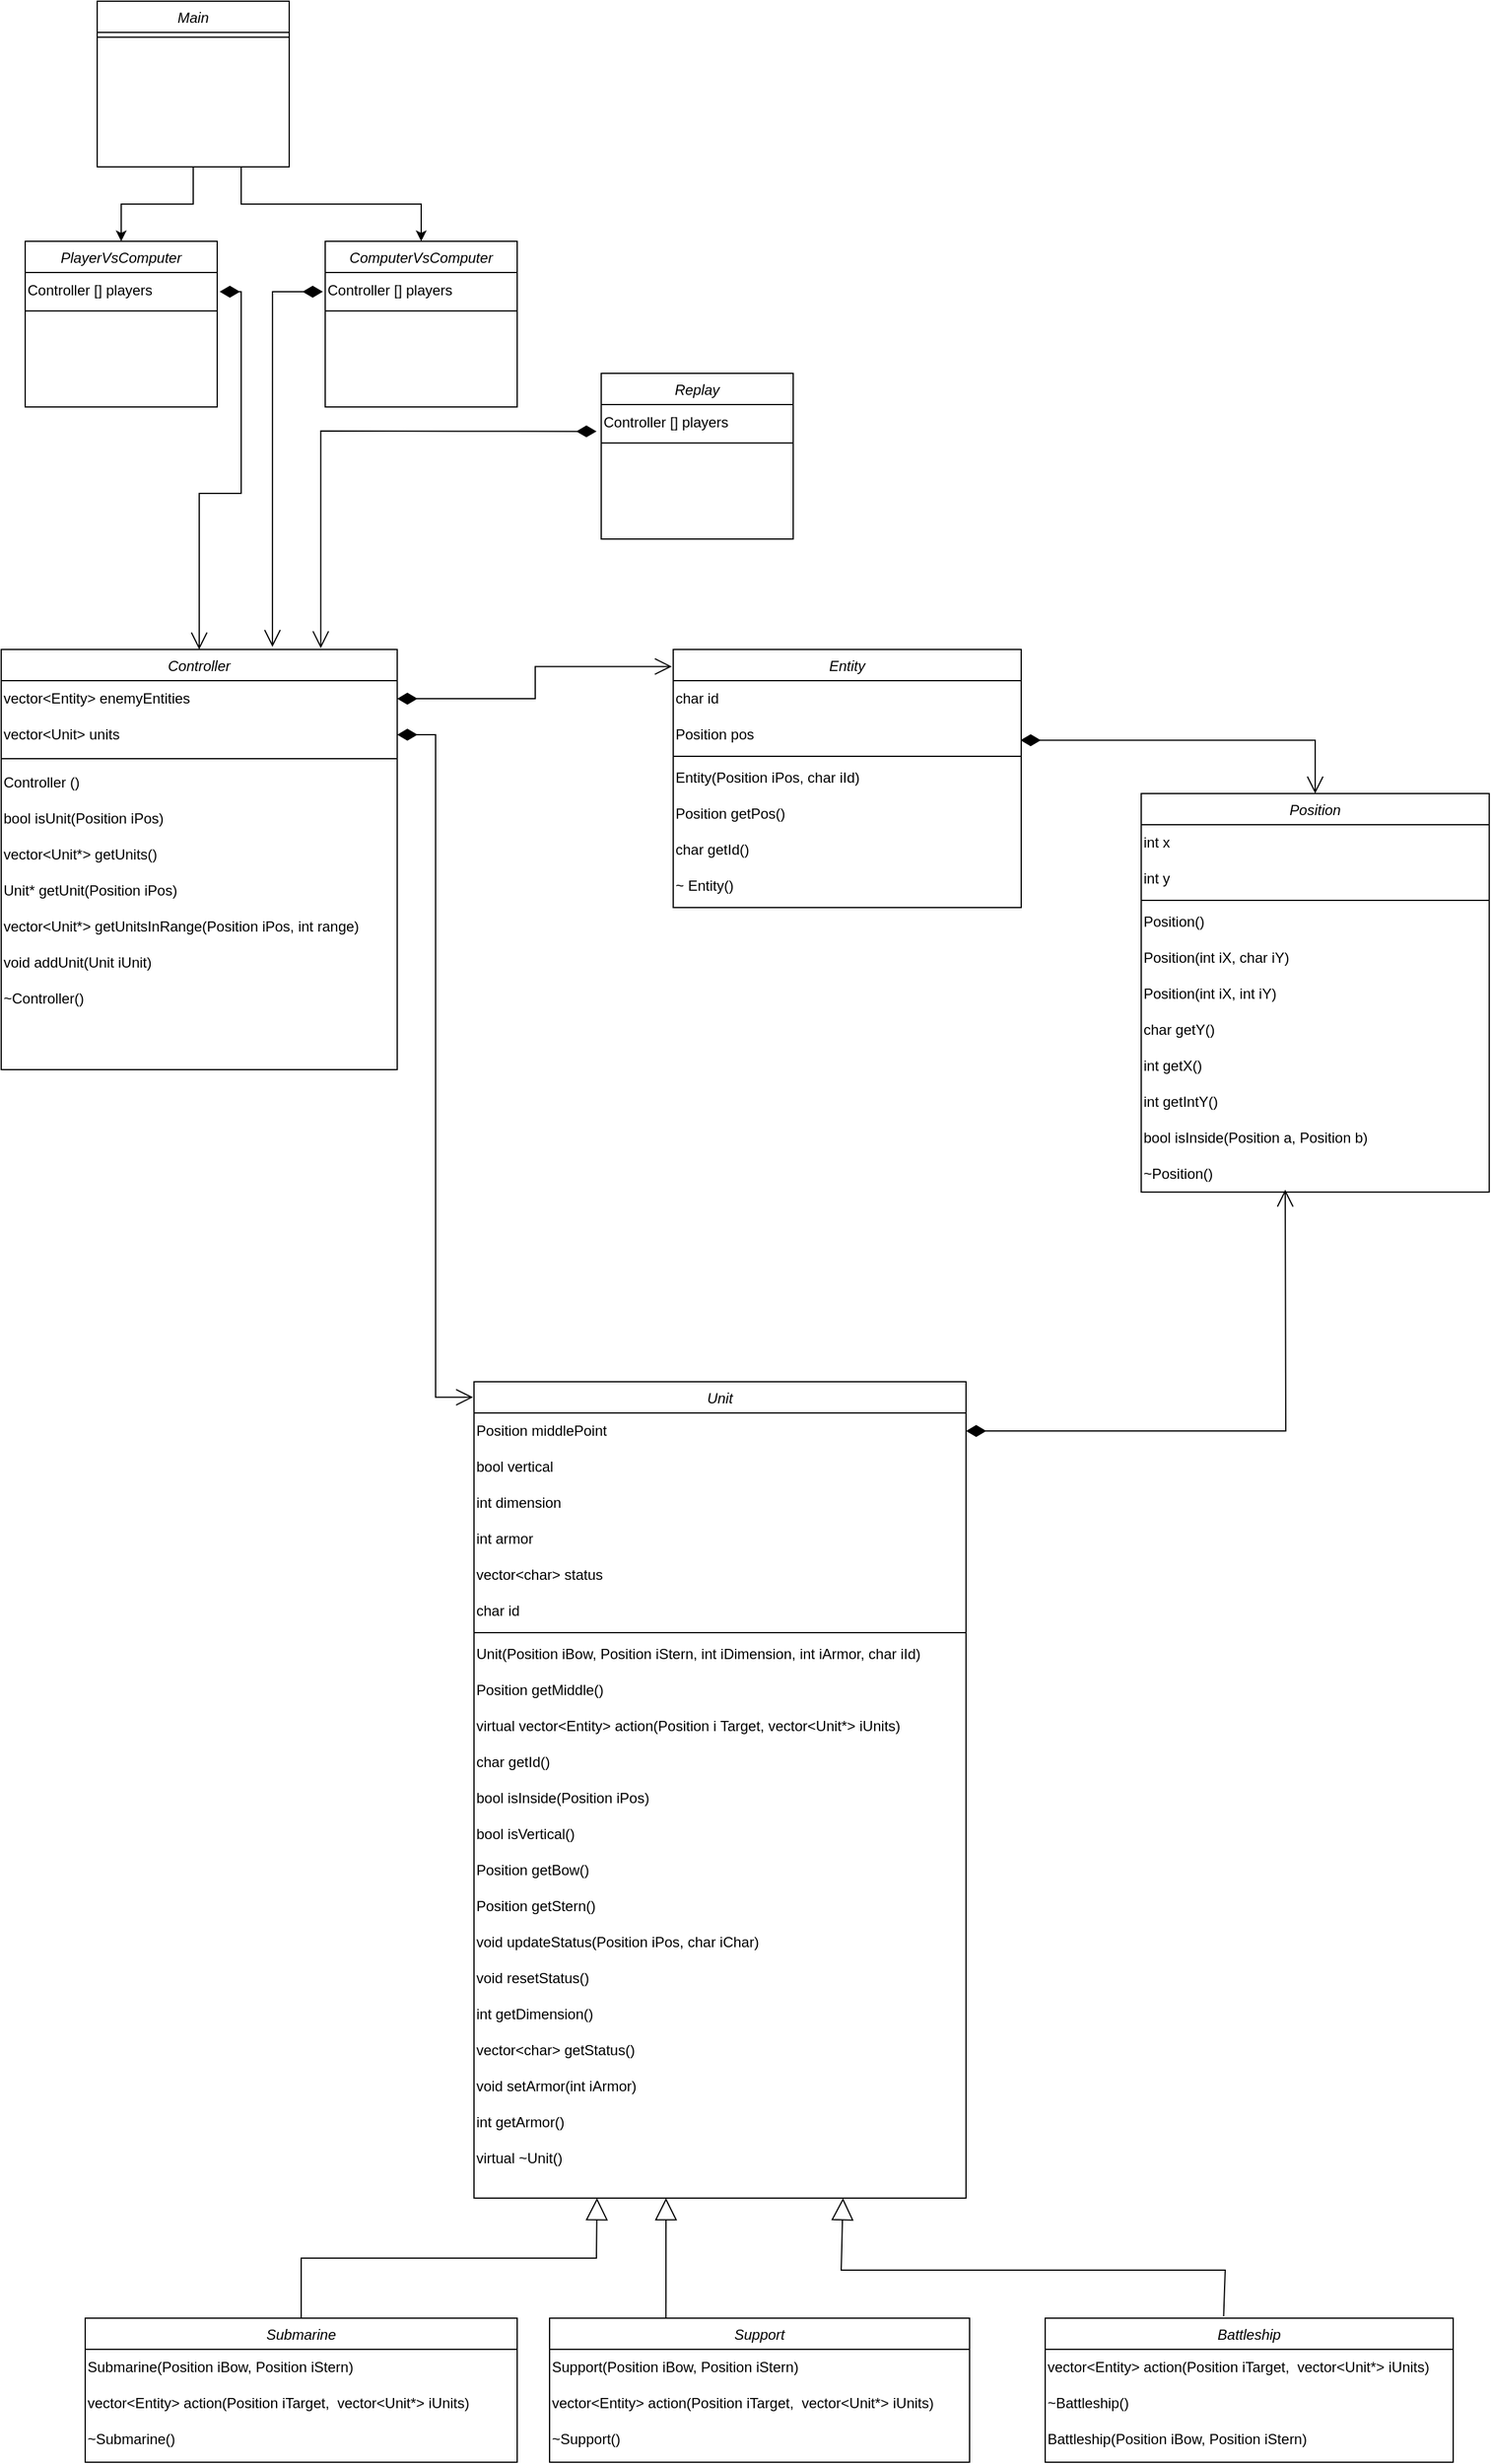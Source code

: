 <mxfile version="20.8.3" type="device"><diagram id="C5RBs43oDa-KdzZeNtuy" name="Page-1"><mxGraphModel dx="1595" dy="872" grid="1" gridSize="10" guides="1" tooltips="1" connect="1" arrows="1" fold="1" page="1" pageScale="1" pageWidth="827" pageHeight="1169" math="0" shadow="0"><root><mxCell id="WIyWlLk6GJQsqaUBKTNV-0"/><mxCell id="WIyWlLk6GJQsqaUBKTNV-1" parent="WIyWlLk6GJQsqaUBKTNV-0"/><mxCell id="rDjXZkEFEKfx2-Y-VsFt-20" style="edgeStyle=orthogonalEdgeStyle;rounded=0;orthogonalLoop=1;jettySize=auto;html=1;" parent="WIyWlLk6GJQsqaUBKTNV-1" source="zkfFHV4jXpPFQw0GAbJ--0" target="rDjXZkEFEKfx2-Y-VsFt-1" edge="1"><mxGeometry relative="1" as="geometry"/></mxCell><mxCell id="rDjXZkEFEKfx2-Y-VsFt-21" style="edgeStyle=orthogonalEdgeStyle;rounded=0;orthogonalLoop=1;jettySize=auto;html=1;exitX=0.75;exitY=1;exitDx=0;exitDy=0;" parent="WIyWlLk6GJQsqaUBKTNV-1" source="zkfFHV4jXpPFQw0GAbJ--0" target="rDjXZkEFEKfx2-Y-VsFt-4" edge="1"><mxGeometry relative="1" as="geometry"/></mxCell><mxCell id="zkfFHV4jXpPFQw0GAbJ--0" value="Main" style="swimlane;fontStyle=2;align=center;verticalAlign=top;childLayout=stackLayout;horizontal=1;startSize=26;horizontalStack=0;resizeParent=1;resizeLast=0;collapsible=1;marginBottom=0;rounded=0;shadow=0;strokeWidth=1;" parent="WIyWlLk6GJQsqaUBKTNV-1" vertex="1"><mxGeometry x="100" y="30" width="160" height="138" as="geometry"><mxRectangle x="230" y="140" width="160" height="26" as="alternateBounds"/></mxGeometry></mxCell><mxCell id="zkfFHV4jXpPFQw0GAbJ--4" value="" style="line;html=1;strokeWidth=1;align=left;verticalAlign=middle;spacingTop=-1;spacingLeft=3;spacingRight=3;rotatable=0;labelPosition=right;points=[];portConstraint=eastwest;" parent="zkfFHV4jXpPFQw0GAbJ--0" vertex="1"><mxGeometry y="26" width="160" height="8" as="geometry"/></mxCell><mxCell id="rDjXZkEFEKfx2-Y-VsFt-1" value="PlayerVsComputer" style="swimlane;fontStyle=2;align=center;verticalAlign=top;childLayout=stackLayout;horizontal=1;startSize=26;horizontalStack=0;resizeParent=1;resizeLast=0;collapsible=1;marginBottom=0;rounded=0;shadow=0;strokeWidth=1;" parent="WIyWlLk6GJQsqaUBKTNV-1" vertex="1"><mxGeometry x="40" y="230" width="160" height="138" as="geometry"><mxRectangle x="230" y="140" width="160" height="26" as="alternateBounds"/></mxGeometry></mxCell><mxCell id="rDjXZkEFEKfx2-Y-VsFt-3" value="Controller [] players" style="text;html=1;align=left;verticalAlign=middle;resizable=0;points=[];autosize=1;strokeColor=none;fillColor=none;" parent="rDjXZkEFEKfx2-Y-VsFt-1" vertex="1"><mxGeometry y="26" width="160" height="30" as="geometry"/></mxCell><mxCell id="rDjXZkEFEKfx2-Y-VsFt-2" value="" style="line;html=1;strokeWidth=1;align=left;verticalAlign=middle;spacingTop=-1;spacingLeft=3;spacingRight=3;rotatable=0;labelPosition=right;points=[];portConstraint=eastwest;" parent="rDjXZkEFEKfx2-Y-VsFt-1" vertex="1"><mxGeometry y="56" width="160" height="4" as="geometry"/></mxCell><mxCell id="rDjXZkEFEKfx2-Y-VsFt-4" value="ComputerVsComputer" style="swimlane;fontStyle=2;align=center;verticalAlign=top;childLayout=stackLayout;horizontal=1;startSize=26;horizontalStack=0;resizeParent=1;resizeLast=0;collapsible=1;marginBottom=0;rounded=0;shadow=0;strokeWidth=1;" parent="WIyWlLk6GJQsqaUBKTNV-1" vertex="1"><mxGeometry x="290" y="230" width="160" height="138" as="geometry"><mxRectangle x="230" y="140" width="160" height="26" as="alternateBounds"/></mxGeometry></mxCell><mxCell id="rDjXZkEFEKfx2-Y-VsFt-5" value="Controller [] players" style="text;html=1;align=left;verticalAlign=middle;resizable=0;points=[];autosize=1;strokeColor=none;fillColor=none;" parent="rDjXZkEFEKfx2-Y-VsFt-4" vertex="1"><mxGeometry y="26" width="160" height="30" as="geometry"/></mxCell><mxCell id="rDjXZkEFEKfx2-Y-VsFt-6" value="" style="line;html=1;strokeWidth=1;align=left;verticalAlign=middle;spacingTop=-1;spacingLeft=3;spacingRight=3;rotatable=0;labelPosition=right;points=[];portConstraint=eastwest;" parent="rDjXZkEFEKfx2-Y-VsFt-4" vertex="1"><mxGeometry y="56" width="160" height="4" as="geometry"/></mxCell><mxCell id="rDjXZkEFEKfx2-Y-VsFt-8" value="Controller" style="swimlane;fontStyle=2;align=center;verticalAlign=top;childLayout=stackLayout;horizontal=1;startSize=26;horizontalStack=0;resizeParent=1;resizeLast=0;collapsible=1;marginBottom=0;rounded=0;shadow=0;strokeWidth=1;" parent="WIyWlLk6GJQsqaUBKTNV-1" vertex="1"><mxGeometry x="20" y="570" width="330" height="350" as="geometry"><mxRectangle x="230" y="140" width="160" height="26" as="alternateBounds"/></mxGeometry></mxCell><mxCell id="rDjXZkEFEKfx2-Y-VsFt-9" value="vector&amp;lt;Entity&amp;gt; enemyEntities" style="text;html=1;align=left;verticalAlign=middle;resizable=0;points=[];autosize=1;strokeColor=none;fillColor=none;" parent="rDjXZkEFEKfx2-Y-VsFt-8" vertex="1"><mxGeometry y="26" width="330" height="30" as="geometry"/></mxCell><mxCell id="rDjXZkEFEKfx2-Y-VsFt-13" value="vector&amp;lt;Unit&amp;gt; units " style="text;html=1;align=left;verticalAlign=middle;resizable=0;points=[];autosize=1;strokeColor=none;fillColor=none;" parent="rDjXZkEFEKfx2-Y-VsFt-8" vertex="1"><mxGeometry y="56" width="330" height="30" as="geometry"/></mxCell><mxCell id="rDjXZkEFEKfx2-Y-VsFt-10" value="" style="line;html=1;strokeWidth=1;align=left;verticalAlign=middle;spacingTop=-1;spacingLeft=3;spacingRight=3;rotatable=0;labelPosition=right;points=[];portConstraint=eastwest;" parent="rDjXZkEFEKfx2-Y-VsFt-8" vertex="1"><mxGeometry y="86" width="330" height="10" as="geometry"/></mxCell><mxCell id="rDjXZkEFEKfx2-Y-VsFt-26" value="Controller ()" style="text;html=1;align=left;verticalAlign=middle;resizable=0;points=[];autosize=1;strokeColor=none;fillColor=none;" parent="rDjXZkEFEKfx2-Y-VsFt-8" vertex="1"><mxGeometry y="96" width="330" height="30" as="geometry"/></mxCell><mxCell id="rDjXZkEFEKfx2-Y-VsFt-27" value="bool isUnit(Position iPos)" style="text;html=1;align=left;verticalAlign=middle;resizable=0;points=[];autosize=1;strokeColor=none;fillColor=none;" parent="rDjXZkEFEKfx2-Y-VsFt-8" vertex="1"><mxGeometry y="126" width="330" height="30" as="geometry"/></mxCell><mxCell id="rDjXZkEFEKfx2-Y-VsFt-28" value="vector&amp;lt;Unit*&amp;gt; getUnits()" style="text;html=1;align=left;verticalAlign=middle;resizable=0;points=[];autosize=1;strokeColor=none;fillColor=none;" parent="rDjXZkEFEKfx2-Y-VsFt-8" vertex="1"><mxGeometry y="156" width="330" height="30" as="geometry"/></mxCell><mxCell id="rDjXZkEFEKfx2-Y-VsFt-29" value="Unit* getUnit(Position iPos)" style="text;html=1;align=left;verticalAlign=middle;resizable=0;points=[];autosize=1;strokeColor=none;fillColor=none;" parent="rDjXZkEFEKfx2-Y-VsFt-8" vertex="1"><mxGeometry y="186" width="330" height="30" as="geometry"/></mxCell><mxCell id="rDjXZkEFEKfx2-Y-VsFt-30" value="vector&amp;lt;Unit*&amp;gt; getUnitsInRange(Position iPos, int range)" style="text;html=1;align=left;verticalAlign=middle;resizable=0;points=[];autosize=1;strokeColor=none;fillColor=none;" parent="rDjXZkEFEKfx2-Y-VsFt-8" vertex="1"><mxGeometry y="216" width="330" height="30" as="geometry"/></mxCell><mxCell id="rDjXZkEFEKfx2-Y-VsFt-31" value="void addUnit(Unit iUnit)" style="text;html=1;align=left;verticalAlign=middle;resizable=0;points=[];autosize=1;strokeColor=none;fillColor=none;" parent="rDjXZkEFEKfx2-Y-VsFt-8" vertex="1"><mxGeometry y="246" width="330" height="30" as="geometry"/></mxCell><mxCell id="jELDrDaK_iB4MSTsJvX1-37" value="&lt;div align=&quot;left&quot;&gt;~Controller()&lt;/div&gt;" style="text;html=1;align=left;verticalAlign=middle;resizable=0;points=[];autosize=1;strokeColor=none;fillColor=none;" vertex="1" parent="rDjXZkEFEKfx2-Y-VsFt-8"><mxGeometry y="276" width="330" height="30" as="geometry"/></mxCell><mxCell id="rDjXZkEFEKfx2-Y-VsFt-22" value="" style="endArrow=open;html=1;endSize=12;startArrow=diamondThin;startSize=14;startFill=1;edgeStyle=orthogonalEdgeStyle;align=left;verticalAlign=bottom;rounded=0;exitX=1.013;exitY=0.533;exitDx=0;exitDy=0;exitPerimeter=0;" parent="WIyWlLk6GJQsqaUBKTNV-1" source="rDjXZkEFEKfx2-Y-VsFt-3" target="rDjXZkEFEKfx2-Y-VsFt-8" edge="1"><mxGeometry x="-0.903" y="2" relative="1" as="geometry"><mxPoint x="180" y="390" as="sourcePoint"/><mxPoint x="340" y="390" as="targetPoint"/><Array as="points"><mxPoint x="220" y="272"/><mxPoint x="220" y="440"/><mxPoint x="185" y="440"/></Array><mxPoint as="offset"/></mxGeometry></mxCell><mxCell id="rDjXZkEFEKfx2-Y-VsFt-24" value="" style="endArrow=open;html=1;endSize=12;startArrow=diamondThin;startSize=14;startFill=1;edgeStyle=orthogonalEdgeStyle;align=left;verticalAlign=bottom;rounded=0;exitX=-0.012;exitY=0.533;exitDx=0;exitDy=0;exitPerimeter=0;entryX=0.685;entryY=-0.006;entryDx=0;entryDy=0;entryPerimeter=0;" parent="WIyWlLk6GJQsqaUBKTNV-1" source="rDjXZkEFEKfx2-Y-VsFt-5" target="rDjXZkEFEKfx2-Y-VsFt-8" edge="1"><mxGeometry x="-0.85" y="-12" relative="1" as="geometry"><mxPoint x="220" y="390" as="sourcePoint"/><mxPoint x="240" y="560" as="targetPoint"/><Array as="points"><mxPoint x="246" y="272"/></Array><mxPoint as="offset"/></mxGeometry></mxCell><mxCell id="rDjXZkEFEKfx2-Y-VsFt-33" value="Unit" style="swimlane;fontStyle=2;align=center;verticalAlign=top;childLayout=stackLayout;horizontal=1;startSize=26;horizontalStack=0;resizeParent=1;resizeLast=0;collapsible=1;marginBottom=0;rounded=0;shadow=0;strokeWidth=1;" parent="WIyWlLk6GJQsqaUBKTNV-1" vertex="1"><mxGeometry x="414" y="1180" width="410" height="680" as="geometry"><mxRectangle x="230" y="140" width="160" height="26" as="alternateBounds"/></mxGeometry></mxCell><mxCell id="rDjXZkEFEKfx2-Y-VsFt-34" value="Position middlePoint" style="text;html=1;align=left;verticalAlign=middle;resizable=0;points=[];autosize=1;strokeColor=none;fillColor=none;" parent="rDjXZkEFEKfx2-Y-VsFt-33" vertex="1"><mxGeometry y="26" width="410" height="30" as="geometry"/></mxCell><mxCell id="rDjXZkEFEKfx2-Y-VsFt-35" value="bool vertical" style="text;html=1;align=left;verticalAlign=middle;resizable=0;points=[];autosize=1;strokeColor=none;fillColor=none;" parent="rDjXZkEFEKfx2-Y-VsFt-33" vertex="1"><mxGeometry y="56" width="410" height="30" as="geometry"/></mxCell><mxCell id="rDjXZkEFEKfx2-Y-VsFt-36" value="int dimension" style="text;html=1;align=left;verticalAlign=middle;resizable=0;points=[];autosize=1;strokeColor=none;fillColor=none;" parent="rDjXZkEFEKfx2-Y-VsFt-33" vertex="1"><mxGeometry y="86" width="410" height="30" as="geometry"/></mxCell><mxCell id="rDjXZkEFEKfx2-Y-VsFt-44" value="int armor" style="text;html=1;align=left;verticalAlign=middle;resizable=0;points=[];autosize=1;strokeColor=none;fillColor=none;" parent="rDjXZkEFEKfx2-Y-VsFt-33" vertex="1"><mxGeometry y="116" width="410" height="30" as="geometry"/></mxCell><mxCell id="rDjXZkEFEKfx2-Y-VsFt-45" value="vector&amp;lt;char&amp;gt; status" style="text;html=1;align=left;verticalAlign=middle;resizable=0;points=[];autosize=1;strokeColor=none;fillColor=none;" parent="rDjXZkEFEKfx2-Y-VsFt-33" vertex="1"><mxGeometry y="146" width="410" height="30" as="geometry"/></mxCell><mxCell id="rDjXZkEFEKfx2-Y-VsFt-46" value="char id" style="text;html=1;align=left;verticalAlign=middle;resizable=0;points=[];autosize=1;strokeColor=none;fillColor=none;" parent="rDjXZkEFEKfx2-Y-VsFt-33" vertex="1"><mxGeometry y="176" width="410" height="30" as="geometry"/></mxCell><mxCell id="rDjXZkEFEKfx2-Y-VsFt-37" value="" style="line;html=1;strokeWidth=1;align=left;verticalAlign=middle;spacingTop=-1;spacingLeft=3;spacingRight=3;rotatable=0;labelPosition=right;points=[];portConstraint=eastwest;" parent="rDjXZkEFEKfx2-Y-VsFt-33" vertex="1"><mxGeometry y="206" width="410" height="6" as="geometry"/></mxCell><mxCell id="rDjXZkEFEKfx2-Y-VsFt-38" value="Unit(Position iBow, Position iStern, int iDimension, int iArmor, char iId)" style="text;html=1;align=left;verticalAlign=middle;resizable=0;points=[];autosize=1;strokeColor=none;fillColor=none;" parent="rDjXZkEFEKfx2-Y-VsFt-33" vertex="1"><mxGeometry y="212" width="410" height="30" as="geometry"/></mxCell><mxCell id="rDjXZkEFEKfx2-Y-VsFt-39" value="Position getMiddle()" style="text;html=1;align=left;verticalAlign=middle;resizable=0;points=[];autosize=1;strokeColor=none;fillColor=none;" parent="rDjXZkEFEKfx2-Y-VsFt-33" vertex="1"><mxGeometry y="242" width="410" height="30" as="geometry"/></mxCell><mxCell id="rDjXZkEFEKfx2-Y-VsFt-40" value="virtual vector&amp;lt;Entity&amp;gt; action(Position i Target, vector&amp;lt;Unit*&amp;gt; iUnits)" style="text;html=1;align=left;verticalAlign=middle;resizable=0;points=[];autosize=1;strokeColor=none;fillColor=none;" parent="rDjXZkEFEKfx2-Y-VsFt-33" vertex="1"><mxGeometry y="272" width="410" height="30" as="geometry"/></mxCell><mxCell id="rDjXZkEFEKfx2-Y-VsFt-41" value="char getId()" style="text;html=1;align=left;verticalAlign=middle;resizable=0;points=[];autosize=1;strokeColor=none;fillColor=none;" parent="rDjXZkEFEKfx2-Y-VsFt-33" vertex="1"><mxGeometry y="302" width="410" height="30" as="geometry"/></mxCell><mxCell id="rDjXZkEFEKfx2-Y-VsFt-42" value="bool isInside(Position iPos)" style="text;html=1;align=left;verticalAlign=middle;resizable=0;points=[];autosize=1;strokeColor=none;fillColor=none;" parent="rDjXZkEFEKfx2-Y-VsFt-33" vertex="1"><mxGeometry y="332" width="410" height="30" as="geometry"/></mxCell><mxCell id="rDjXZkEFEKfx2-Y-VsFt-43" value="bool isVertical()" style="text;html=1;align=left;verticalAlign=middle;resizable=0;points=[];autosize=1;strokeColor=none;fillColor=none;" parent="rDjXZkEFEKfx2-Y-VsFt-33" vertex="1"><mxGeometry y="362" width="410" height="30" as="geometry"/></mxCell><mxCell id="jELDrDaK_iB4MSTsJvX1-11" value="Position getBow()" style="text;html=1;align=left;verticalAlign=middle;resizable=0;points=[];autosize=1;strokeColor=none;fillColor=none;" vertex="1" parent="rDjXZkEFEKfx2-Y-VsFt-33"><mxGeometry y="392" width="410" height="30" as="geometry"/></mxCell><mxCell id="jELDrDaK_iB4MSTsJvX1-12" value="&lt;div align=&quot;left&quot;&gt;Position getStern()&lt;br&gt;&lt;/div&gt;" style="text;html=1;align=left;verticalAlign=middle;resizable=0;points=[];autosize=1;strokeColor=none;fillColor=none;" vertex="1" parent="rDjXZkEFEKfx2-Y-VsFt-33"><mxGeometry y="422" width="410" height="30" as="geometry"/></mxCell><mxCell id="jELDrDaK_iB4MSTsJvX1-13" value="&lt;div align=&quot;left&quot;&gt;void updateStatus(Position iPos, char iChar)&lt;/div&gt;" style="text;html=1;align=left;verticalAlign=middle;resizable=0;points=[];autosize=1;strokeColor=none;fillColor=none;" vertex="1" parent="rDjXZkEFEKfx2-Y-VsFt-33"><mxGeometry y="452" width="410" height="30" as="geometry"/></mxCell><mxCell id="jELDrDaK_iB4MSTsJvX1-14" value="&lt;div align=&quot;left&quot;&gt;void resetStatus()&lt;br&gt;&lt;/div&gt;" style="text;html=1;align=left;verticalAlign=middle;resizable=0;points=[];autosize=1;strokeColor=none;fillColor=none;" vertex="1" parent="rDjXZkEFEKfx2-Y-VsFt-33"><mxGeometry y="482" width="410" height="30" as="geometry"/></mxCell><mxCell id="jELDrDaK_iB4MSTsJvX1-15" value="&lt;div align=&quot;left&quot;&gt;int getDimension()&lt;br&gt;&lt;/div&gt;" style="text;html=1;align=left;verticalAlign=middle;resizable=0;points=[];autosize=1;strokeColor=none;fillColor=none;" vertex="1" parent="rDjXZkEFEKfx2-Y-VsFt-33"><mxGeometry y="512" width="410" height="30" as="geometry"/></mxCell><mxCell id="jELDrDaK_iB4MSTsJvX1-16" value="&lt;div align=&quot;left&quot;&gt;vector&amp;lt;char&amp;gt; getStatus()&lt;/div&gt;" style="text;html=1;align=left;verticalAlign=middle;resizable=0;points=[];autosize=1;strokeColor=none;fillColor=none;" vertex="1" parent="rDjXZkEFEKfx2-Y-VsFt-33"><mxGeometry y="542" width="410" height="30" as="geometry"/></mxCell><mxCell id="jELDrDaK_iB4MSTsJvX1-17" value="&lt;div align=&quot;left&quot;&gt;void setArmor(int iArmor)&lt;/div&gt;" style="text;html=1;align=left;verticalAlign=middle;resizable=0;points=[];autosize=1;strokeColor=none;fillColor=none;" vertex="1" parent="rDjXZkEFEKfx2-Y-VsFt-33"><mxGeometry y="572" width="410" height="30" as="geometry"/></mxCell><mxCell id="jELDrDaK_iB4MSTsJvX1-18" value="&lt;div align=&quot;left&quot;&gt;int getArmor()&lt;/div&gt;" style="text;html=1;align=left;verticalAlign=middle;resizable=0;points=[];autosize=1;strokeColor=none;fillColor=none;" vertex="1" parent="rDjXZkEFEKfx2-Y-VsFt-33"><mxGeometry y="602" width="410" height="30" as="geometry"/></mxCell><mxCell id="jELDrDaK_iB4MSTsJvX1-19" value="&lt;div align=&quot;left&quot;&gt;virtual ~Unit()&lt;/div&gt;" style="text;html=1;align=left;verticalAlign=middle;resizable=0;points=[];autosize=1;strokeColor=none;fillColor=none;" vertex="1" parent="rDjXZkEFEKfx2-Y-VsFt-33"><mxGeometry y="632" width="410" height="30" as="geometry"/></mxCell><mxCell id="rDjXZkEFEKfx2-Y-VsFt-47" value="Submarine" style="swimlane;fontStyle=2;align=center;verticalAlign=top;childLayout=stackLayout;horizontal=1;startSize=26;horizontalStack=0;resizeParent=1;resizeLast=0;collapsible=1;marginBottom=0;rounded=0;shadow=0;strokeWidth=1;" parent="WIyWlLk6GJQsqaUBKTNV-1" vertex="1"><mxGeometry x="90" y="1960" width="360" height="120" as="geometry"><mxRectangle x="230" y="140" width="160" height="26" as="alternateBounds"/></mxGeometry></mxCell><mxCell id="jELDrDaK_iB4MSTsJvX1-3" value="&lt;div align=&quot;left&quot;&gt;Submarine(Position iBow, Position iStern)&lt;/div&gt;" style="text;html=1;align=left;verticalAlign=middle;resizable=0;points=[];autosize=1;strokeColor=none;fillColor=none;" vertex="1" parent="rDjXZkEFEKfx2-Y-VsFt-47"><mxGeometry y="26" width="360" height="30" as="geometry"/></mxCell><mxCell id="jELDrDaK_iB4MSTsJvX1-6" value="&lt;div align=&quot;left&quot;&gt;vector&amp;lt;Entity&amp;gt; action(Position iTarget,&amp;nbsp; vector&amp;lt;Unit*&amp;gt; iUnits)&lt;/div&gt;" style="text;html=1;align=left;verticalAlign=middle;resizable=0;points=[];autosize=1;strokeColor=none;fillColor=none;" vertex="1" parent="rDjXZkEFEKfx2-Y-VsFt-47"><mxGeometry y="56" width="360" height="30" as="geometry"/></mxCell><mxCell id="jELDrDaK_iB4MSTsJvX1-10" value="&lt;div align=&quot;left&quot;&gt;~Submarine()&lt;br&gt;&lt;/div&gt;" style="text;html=1;align=left;verticalAlign=middle;resizable=0;points=[];autosize=1;strokeColor=none;fillColor=none;" vertex="1" parent="rDjXZkEFEKfx2-Y-VsFt-47"><mxGeometry y="86" width="360" height="30" as="geometry"/></mxCell><mxCell id="rDjXZkEFEKfx2-Y-VsFt-61" value="Support" style="swimlane;fontStyle=2;align=center;verticalAlign=top;childLayout=stackLayout;horizontal=1;startSize=26;horizontalStack=0;resizeParent=1;resizeLast=0;collapsible=1;marginBottom=0;rounded=0;shadow=0;strokeWidth=1;" parent="WIyWlLk6GJQsqaUBKTNV-1" vertex="1"><mxGeometry x="477" y="1960" width="350" height="120" as="geometry"><mxRectangle x="230" y="140" width="160" height="26" as="alternateBounds"/></mxGeometry></mxCell><mxCell id="jELDrDaK_iB4MSTsJvX1-2" value="Support(Position iBow, Position iStern)" style="text;html=1;align=left;verticalAlign=middle;resizable=0;points=[];autosize=1;strokeColor=none;fillColor=none;" vertex="1" parent="rDjXZkEFEKfx2-Y-VsFt-61"><mxGeometry y="26" width="350" height="30" as="geometry"/></mxCell><mxCell id="jELDrDaK_iB4MSTsJvX1-4" value="&lt;div align=&quot;left&quot;&gt;vector&amp;lt;Entity&amp;gt; action(Position iTarget,&amp;nbsp; vector&amp;lt;Unit*&amp;gt; iUnits)&lt;/div&gt;" style="text;html=1;align=left;verticalAlign=middle;resizable=0;points=[];autosize=1;strokeColor=none;fillColor=none;" vertex="1" parent="rDjXZkEFEKfx2-Y-VsFt-61"><mxGeometry y="56" width="350" height="30" as="geometry"/></mxCell><mxCell id="jELDrDaK_iB4MSTsJvX1-8" value="&lt;div align=&quot;left&quot;&gt;~Support()&lt;br&gt;&lt;/div&gt;" style="text;html=1;align=left;verticalAlign=middle;resizable=0;points=[];autosize=1;strokeColor=none;fillColor=none;" vertex="1" parent="rDjXZkEFEKfx2-Y-VsFt-61"><mxGeometry y="86" width="350" height="30" as="geometry"/></mxCell><mxCell id="rDjXZkEFEKfx2-Y-VsFt-63" value="Battleship" style="swimlane;fontStyle=2;align=center;verticalAlign=top;childLayout=stackLayout;horizontal=1;startSize=26;horizontalStack=0;resizeParent=1;resizeLast=0;collapsible=1;marginBottom=0;rounded=0;shadow=0;strokeWidth=1;" parent="WIyWlLk6GJQsqaUBKTNV-1" vertex="1"><mxGeometry x="890" y="1960" width="340" height="120" as="geometry"><mxRectangle x="230" y="140" width="160" height="26" as="alternateBounds"/></mxGeometry></mxCell><mxCell id="jELDrDaK_iB4MSTsJvX1-5" value="&lt;div align=&quot;left&quot;&gt;vector&amp;lt;Entity&amp;gt; action(Position iTarget,&amp;nbsp; vector&amp;lt;Unit*&amp;gt; iUnits)&lt;/div&gt;" style="text;html=1;align=left;verticalAlign=middle;resizable=0;points=[];autosize=1;strokeColor=none;fillColor=none;" vertex="1" parent="rDjXZkEFEKfx2-Y-VsFt-63"><mxGeometry y="26" width="340" height="30" as="geometry"/></mxCell><mxCell id="jELDrDaK_iB4MSTsJvX1-9" value="&lt;div align=&quot;left&quot;&gt;~Battleship()&lt;br&gt;&lt;/div&gt;" style="text;html=1;align=left;verticalAlign=middle;resizable=0;points=[];autosize=1;strokeColor=none;fillColor=none;" vertex="1" parent="rDjXZkEFEKfx2-Y-VsFt-63"><mxGeometry y="56" width="340" height="30" as="geometry"/></mxCell><mxCell id="jELDrDaK_iB4MSTsJvX1-0" value="Battleship(Position iBow, Position iStern)" style="text;html=1;align=left;verticalAlign=middle;resizable=0;points=[];autosize=1;strokeColor=none;fillColor=none;" vertex="1" parent="rDjXZkEFEKfx2-Y-VsFt-63"><mxGeometry y="86" width="340" height="30" as="geometry"/></mxCell><mxCell id="rDjXZkEFEKfx2-Y-VsFt-65" value="" style="endArrow=block;endSize=16;endFill=0;html=1;rounded=0;exitX=0.5;exitY=0;exitDx=0;exitDy=0;entryX=0.25;entryY=1;entryDx=0;entryDy=0;" parent="WIyWlLk6GJQsqaUBKTNV-1" edge="1" target="rDjXZkEFEKfx2-Y-VsFt-33" source="rDjXZkEFEKfx2-Y-VsFt-47"><mxGeometry x="-0.125" y="10" width="160" relative="1" as="geometry"><mxPoint x="390" y="1600" as="sourcePoint"/><mxPoint x="520" y="1540" as="targetPoint"/><Array as="points"><mxPoint x="270" y="1910"/><mxPoint x="516" y="1910"/></Array><mxPoint as="offset"/></mxGeometry></mxCell><mxCell id="rDjXZkEFEKfx2-Y-VsFt-67" value="" style="endArrow=block;endSize=16;endFill=0;html=1;rounded=0;exitX=0.405;exitY=-0.013;exitDx=0;exitDy=0;entryX=0.75;entryY=1;entryDx=0;entryDy=0;exitPerimeter=0;" parent="WIyWlLk6GJQsqaUBKTNV-1" target="rDjXZkEFEKfx2-Y-VsFt-33" edge="1"><mxGeometry x="-0.125" y="10" width="160" relative="1" as="geometry"><mxPoint x="1038.7" y="1958.44" as="sourcePoint"/><mxPoint x="721.5" y="1552" as="targetPoint"/><Array as="points"><mxPoint x="1040" y="1920"/><mxPoint x="720" y="1920"/></Array><mxPoint as="offset"/></mxGeometry></mxCell><mxCell id="rDjXZkEFEKfx2-Y-VsFt-68" value="" style="endArrow=open;html=1;endSize=12;startArrow=diamondThin;startSize=14;startFill=1;edgeStyle=orthogonalEdgeStyle;align=left;verticalAlign=bottom;rounded=0;entryX=-0.002;entryY=0.019;entryDx=0;entryDy=0;entryPerimeter=0;" parent="WIyWlLk6GJQsqaUBKTNV-1" source="rDjXZkEFEKfx2-Y-VsFt-13" target="rDjXZkEFEKfx2-Y-VsFt-33" edge="1"><mxGeometry x="-0.863" y="15" relative="1" as="geometry"><mxPoint x="280" y="560" as="sourcePoint"/><mxPoint x="440" y="560" as="targetPoint"/><mxPoint as="offset"/></mxGeometry></mxCell><mxCell id="rDjXZkEFEKfx2-Y-VsFt-66" value="" style="endArrow=block;endSize=16;endFill=0;html=1;rounded=0;exitX=0.277;exitY=0;exitDx=0;exitDy=0;exitPerimeter=0;" parent="WIyWlLk6GJQsqaUBKTNV-1" edge="1" source="rDjXZkEFEKfx2-Y-VsFt-61"><mxGeometry x="-0.125" y="10" width="160" relative="1" as="geometry"><mxPoint x="570" y="1600" as="sourcePoint"/><mxPoint x="574" y="1860" as="targetPoint"/><Array as="points"/><mxPoint as="offset"/></mxGeometry></mxCell><mxCell id="rDjXZkEFEKfx2-Y-VsFt-69" value="Position" style="swimlane;fontStyle=2;align=center;verticalAlign=top;childLayout=stackLayout;horizontal=1;startSize=26;horizontalStack=0;resizeParent=1;resizeLast=0;collapsible=1;marginBottom=0;rounded=0;shadow=0;strokeWidth=1;" parent="WIyWlLk6GJQsqaUBKTNV-1" vertex="1"><mxGeometry x="970" y="690" width="290" height="332" as="geometry"><mxRectangle x="230" y="140" width="160" height="26" as="alternateBounds"/></mxGeometry></mxCell><mxCell id="rDjXZkEFEKfx2-Y-VsFt-70" value="int x" style="text;html=1;align=left;verticalAlign=middle;resizable=0;points=[];autosize=1;strokeColor=none;fillColor=none;" parent="rDjXZkEFEKfx2-Y-VsFt-69" vertex="1"><mxGeometry y="26" width="290" height="30" as="geometry"/></mxCell><mxCell id="rDjXZkEFEKfx2-Y-VsFt-71" value="int y" style="text;html=1;align=left;verticalAlign=middle;resizable=0;points=[];autosize=1;strokeColor=none;fillColor=none;" parent="rDjXZkEFEKfx2-Y-VsFt-69" vertex="1"><mxGeometry y="56" width="290" height="30" as="geometry"/></mxCell><mxCell id="rDjXZkEFEKfx2-Y-VsFt-76" value="" style="line;html=1;strokeWidth=1;align=left;verticalAlign=middle;spacingTop=-1;spacingLeft=3;spacingRight=3;rotatable=0;labelPosition=right;points=[];portConstraint=eastwest;" parent="rDjXZkEFEKfx2-Y-VsFt-69" vertex="1"><mxGeometry y="86" width="290" height="6" as="geometry"/></mxCell><mxCell id="rDjXZkEFEKfx2-Y-VsFt-77" value="Position()" style="text;html=1;align=left;verticalAlign=middle;resizable=0;points=[];autosize=1;strokeColor=none;fillColor=none;" parent="rDjXZkEFEKfx2-Y-VsFt-69" vertex="1"><mxGeometry y="92" width="290" height="30" as="geometry"/></mxCell><mxCell id="rDjXZkEFEKfx2-Y-VsFt-78" value="Position(int iX, char iY)" style="text;html=1;align=left;verticalAlign=middle;resizable=0;points=[];autosize=1;strokeColor=none;fillColor=none;" parent="rDjXZkEFEKfx2-Y-VsFt-69" vertex="1"><mxGeometry y="122" width="290" height="30" as="geometry"/></mxCell><mxCell id="jELDrDaK_iB4MSTsJvX1-31" value="&lt;div align=&quot;left&quot;&gt;Position(int iX, int iY)&lt;/div&gt;" style="text;html=1;align=left;verticalAlign=middle;resizable=0;points=[];autosize=1;strokeColor=none;fillColor=none;" vertex="1" parent="rDjXZkEFEKfx2-Y-VsFt-69"><mxGeometry y="152" width="290" height="30" as="geometry"/></mxCell><mxCell id="jELDrDaK_iB4MSTsJvX1-32" value="&lt;div align=&quot;left&quot;&gt;char getY()&lt;/div&gt;" style="text;html=1;align=left;verticalAlign=middle;resizable=0;points=[];autosize=1;strokeColor=none;fillColor=none;" vertex="1" parent="rDjXZkEFEKfx2-Y-VsFt-69"><mxGeometry y="182" width="290" height="30" as="geometry"/></mxCell><mxCell id="jELDrDaK_iB4MSTsJvX1-33" value="&lt;div align=&quot;left&quot;&gt;int getX()&lt;/div&gt;" style="text;html=1;align=left;verticalAlign=middle;resizable=0;points=[];autosize=1;strokeColor=none;fillColor=none;" vertex="1" parent="rDjXZkEFEKfx2-Y-VsFt-69"><mxGeometry y="212" width="290" height="30" as="geometry"/></mxCell><mxCell id="jELDrDaK_iB4MSTsJvX1-34" value="&lt;div align=&quot;left&quot;&gt;int getIntY()&lt;/div&gt;" style="text;html=1;align=left;verticalAlign=middle;resizable=0;points=[];autosize=1;strokeColor=none;fillColor=none;" vertex="1" parent="rDjXZkEFEKfx2-Y-VsFt-69"><mxGeometry y="242" width="290" height="30" as="geometry"/></mxCell><mxCell id="jELDrDaK_iB4MSTsJvX1-35" value="&lt;div align=&quot;left&quot;&gt;bool isInside(Position a, Position b)&lt;/div&gt;" style="text;html=1;align=left;verticalAlign=middle;resizable=0;points=[];autosize=1;strokeColor=none;fillColor=none;" vertex="1" parent="rDjXZkEFEKfx2-Y-VsFt-69"><mxGeometry y="272" width="290" height="30" as="geometry"/></mxCell><mxCell id="jELDrDaK_iB4MSTsJvX1-36" value="&lt;div align=&quot;left&quot;&gt;~Position()&lt;/div&gt;" style="text;html=1;align=left;verticalAlign=middle;resizable=0;points=[];autosize=1;strokeColor=none;fillColor=none;" vertex="1" parent="rDjXZkEFEKfx2-Y-VsFt-69"><mxGeometry y="302" width="290" height="30" as="geometry"/></mxCell><mxCell id="rDjXZkEFEKfx2-Y-VsFt-83" value="" style="endArrow=open;html=1;endSize=12;startArrow=diamondThin;startSize=14;startFill=1;edgeStyle=orthogonalEdgeStyle;align=left;verticalAlign=bottom;rounded=0;" parent="WIyWlLk6GJQsqaUBKTNV-1" source="rDjXZkEFEKfx2-Y-VsFt-34" edge="1"><mxGeometry x="-0.957" y="21" relative="1" as="geometry"><mxPoint x="720" y="640" as="sourcePoint"/><mxPoint x="1090" y="1020" as="targetPoint"/><mxPoint as="offset"/></mxGeometry></mxCell><mxCell id="rDjXZkEFEKfx2-Y-VsFt-85" value="Replay" style="swimlane;fontStyle=2;align=center;verticalAlign=top;childLayout=stackLayout;horizontal=1;startSize=26;horizontalStack=0;resizeParent=1;resizeLast=0;collapsible=1;marginBottom=0;rounded=0;shadow=0;strokeWidth=1;" parent="WIyWlLk6GJQsqaUBKTNV-1" vertex="1"><mxGeometry x="520" y="340" width="160" height="138" as="geometry"><mxRectangle x="230" y="140" width="160" height="26" as="alternateBounds"/></mxGeometry></mxCell><mxCell id="rDjXZkEFEKfx2-Y-VsFt-86" value="Controller [] players" style="text;html=1;align=left;verticalAlign=middle;resizable=0;points=[];autosize=1;strokeColor=none;fillColor=none;" parent="rDjXZkEFEKfx2-Y-VsFt-85" vertex="1"><mxGeometry y="26" width="160" height="30" as="geometry"/></mxCell><mxCell id="rDjXZkEFEKfx2-Y-VsFt-87" value="" style="line;html=1;strokeWidth=1;align=left;verticalAlign=middle;spacingTop=-1;spacingLeft=3;spacingRight=3;rotatable=0;labelPosition=right;points=[];portConstraint=eastwest;" parent="rDjXZkEFEKfx2-Y-VsFt-85" vertex="1"><mxGeometry y="56" width="160" height="4" as="geometry"/></mxCell><mxCell id="rDjXZkEFEKfx2-Y-VsFt-88" value="" style="endArrow=open;html=1;endSize=12;startArrow=diamondThin;startSize=14;startFill=1;edgeStyle=orthogonalEdgeStyle;align=left;verticalAlign=bottom;rounded=0;exitX=-0.024;exitY=0.744;exitDx=0;exitDy=0;exitPerimeter=0;entryX=0.807;entryY=-0.003;entryDx=0;entryDy=0;entryPerimeter=0;" parent="WIyWlLk6GJQsqaUBKTNV-1" source="rDjXZkEFEKfx2-Y-VsFt-86" target="rDjXZkEFEKfx2-Y-VsFt-8" edge="1"><mxGeometry x="-0.85" y="-12" relative="1" as="geometry"><mxPoint x="332.08" y="270" as="sourcePoint"/><mxPoint x="310.47" y="495.56" as="targetPoint"/><Array as="points"><mxPoint x="450" y="388"/><mxPoint x="286" y="388"/></Array><mxPoint as="offset"/></mxGeometry></mxCell><mxCell id="jELDrDaK_iB4MSTsJvX1-20" value="Entity" style="swimlane;fontStyle=2;align=center;verticalAlign=top;childLayout=stackLayout;horizontal=1;startSize=26;horizontalStack=0;resizeParent=1;resizeLast=0;collapsible=1;marginBottom=0;rounded=0;shadow=0;strokeWidth=1;" vertex="1" parent="WIyWlLk6GJQsqaUBKTNV-1"><mxGeometry x="580" y="570" width="290" height="215" as="geometry"><mxRectangle x="230" y="140" width="160" height="26" as="alternateBounds"/></mxGeometry></mxCell><mxCell id="jELDrDaK_iB4MSTsJvX1-21" value="char id" style="text;html=1;align=left;verticalAlign=middle;resizable=0;points=[];autosize=1;strokeColor=none;fillColor=none;" vertex="1" parent="jELDrDaK_iB4MSTsJvX1-20"><mxGeometry y="26" width="290" height="30" as="geometry"/></mxCell><mxCell id="jELDrDaK_iB4MSTsJvX1-22" value="Position pos" style="text;html=1;align=left;verticalAlign=middle;resizable=0;points=[];autosize=1;strokeColor=none;fillColor=none;" vertex="1" parent="jELDrDaK_iB4MSTsJvX1-20"><mxGeometry y="56" width="290" height="30" as="geometry"/></mxCell><mxCell id="jELDrDaK_iB4MSTsJvX1-23" value="" style="line;html=1;strokeWidth=1;align=left;verticalAlign=middle;spacingTop=-1;spacingLeft=3;spacingRight=3;rotatable=0;labelPosition=right;points=[];portConstraint=eastwest;" vertex="1" parent="jELDrDaK_iB4MSTsJvX1-20"><mxGeometry y="86" width="290" height="6" as="geometry"/></mxCell><mxCell id="jELDrDaK_iB4MSTsJvX1-24" value="Entity(Position iPos, char iId)" style="text;html=1;align=left;verticalAlign=middle;resizable=0;points=[];autosize=1;strokeColor=none;fillColor=none;" vertex="1" parent="jELDrDaK_iB4MSTsJvX1-20"><mxGeometry y="92" width="290" height="30" as="geometry"/></mxCell><mxCell id="jELDrDaK_iB4MSTsJvX1-25" value="Position getPos()" style="text;html=1;align=left;verticalAlign=middle;resizable=0;points=[];autosize=1;strokeColor=none;fillColor=none;" vertex="1" parent="jELDrDaK_iB4MSTsJvX1-20"><mxGeometry y="122" width="290" height="30" as="geometry"/></mxCell><mxCell id="jELDrDaK_iB4MSTsJvX1-26" value="&lt;div align=&quot;left&quot;&gt;char getId()&lt;br&gt;&lt;/div&gt;" style="text;html=1;align=left;verticalAlign=middle;resizable=0;points=[];autosize=1;strokeColor=none;fillColor=none;" vertex="1" parent="jELDrDaK_iB4MSTsJvX1-20"><mxGeometry y="152" width="290" height="30" as="geometry"/></mxCell><mxCell id="jELDrDaK_iB4MSTsJvX1-27" value="&lt;div align=&quot;left&quot;&gt;~ Entity()&lt;/div&gt;" style="text;html=1;align=left;verticalAlign=middle;resizable=0;points=[];autosize=1;strokeColor=none;fillColor=none;" vertex="1" parent="jELDrDaK_iB4MSTsJvX1-20"><mxGeometry y="182" width="290" height="30" as="geometry"/></mxCell><mxCell id="jELDrDaK_iB4MSTsJvX1-29" value="" style="endArrow=open;html=1;endSize=12;startArrow=diamondThin;startSize=14;startFill=1;edgeStyle=orthogonalEdgeStyle;align=left;verticalAlign=bottom;rounded=0;entryX=-0.004;entryY=0.066;entryDx=0;entryDy=0;entryPerimeter=0;" edge="1" parent="WIyWlLk6GJQsqaUBKTNV-1" source="rDjXZkEFEKfx2-Y-VsFt-9" target="jELDrDaK_iB4MSTsJvX1-20"><mxGeometry x="-0.863" y="15" relative="1" as="geometry"><mxPoint x="370" y="610.004" as="sourcePoint"/><mxPoint x="433.18" y="891.89" as="targetPoint"/><mxPoint as="offset"/></mxGeometry></mxCell><mxCell id="jELDrDaK_iB4MSTsJvX1-30" value="" style="endArrow=open;html=1;endSize=12;startArrow=diamondThin;startSize=14;startFill=1;edgeStyle=orthogonalEdgeStyle;align=left;verticalAlign=bottom;rounded=0;exitX=0.998;exitY=0.653;exitDx=0;exitDy=0;exitPerimeter=0;" edge="1" parent="WIyWlLk6GJQsqaUBKTNV-1" source="jELDrDaK_iB4MSTsJvX1-22" target="rDjXZkEFEKfx2-Y-VsFt-69"><mxGeometry x="-0.863" y="15" relative="1" as="geometry"><mxPoint x="1000" y="628.114" as="sourcePoint"/><mxPoint x="1063.18" y="910.0" as="targetPoint"/><mxPoint as="offset"/></mxGeometry></mxCell></root></mxGraphModel></diagram></mxfile>